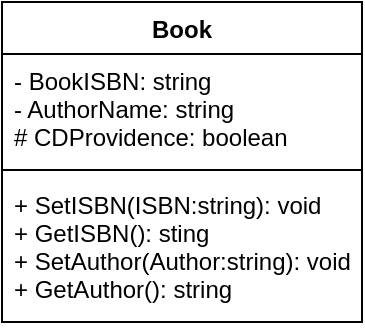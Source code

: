 <mxfile version="13.8.0" type="github">
  <diagram id="C5RBs43oDa-KdzZeNtuy" name="Page-1">
    <mxGraphModel dx="1021" dy="567" grid="1" gridSize="10" guides="1" tooltips="1" connect="1" arrows="1" fold="1" page="1" pageScale="1" pageWidth="827" pageHeight="1169" math="0" shadow="0">
      <root>
        <mxCell id="WIyWlLk6GJQsqaUBKTNV-0" />
        <mxCell id="WIyWlLk6GJQsqaUBKTNV-1" parent="WIyWlLk6GJQsqaUBKTNV-0" />
        <mxCell id="5V5nUvHi3KZNnFDE_exe-0" value="Book" style="swimlane;fontStyle=1;align=center;verticalAlign=top;childLayout=stackLayout;horizontal=1;startSize=26;horizontalStack=0;resizeParent=1;resizeParentMax=0;resizeLast=0;collapsible=1;marginBottom=0;" vertex="1" parent="WIyWlLk6GJQsqaUBKTNV-1">
          <mxGeometry x="370" y="230" width="180" height="160" as="geometry" />
        </mxCell>
        <mxCell id="5V5nUvHi3KZNnFDE_exe-1" value="- BookISBN: string&#xa;- AuthorName: string&#xa;# CDProvidence: boolean" style="text;strokeColor=none;fillColor=none;align=left;verticalAlign=top;spacingLeft=4;spacingRight=4;overflow=hidden;rotatable=0;points=[[0,0.5],[1,0.5]];portConstraint=eastwest;" vertex="1" parent="5V5nUvHi3KZNnFDE_exe-0">
          <mxGeometry y="26" width="180" height="54" as="geometry" />
        </mxCell>
        <mxCell id="5V5nUvHi3KZNnFDE_exe-2" value="" style="line;strokeWidth=1;fillColor=none;align=left;verticalAlign=middle;spacingTop=-1;spacingLeft=3;spacingRight=3;rotatable=0;labelPosition=right;points=[];portConstraint=eastwest;" vertex="1" parent="5V5nUvHi3KZNnFDE_exe-0">
          <mxGeometry y="80" width="180" height="8" as="geometry" />
        </mxCell>
        <mxCell id="5V5nUvHi3KZNnFDE_exe-3" value="+ SetISBN(ISBN:string): void&#xa;+ GetISBN(): sting&#xa;+ SetAuthor(Author:string): void&#xa;+ GetAuthor(): string" style="text;strokeColor=none;fillColor=none;align=left;verticalAlign=top;spacingLeft=4;spacingRight=4;overflow=hidden;rotatable=0;points=[[0,0.5],[1,0.5]];portConstraint=eastwest;" vertex="1" parent="5V5nUvHi3KZNnFDE_exe-0">
          <mxGeometry y="88" width="180" height="72" as="geometry" />
        </mxCell>
      </root>
    </mxGraphModel>
  </diagram>
</mxfile>
